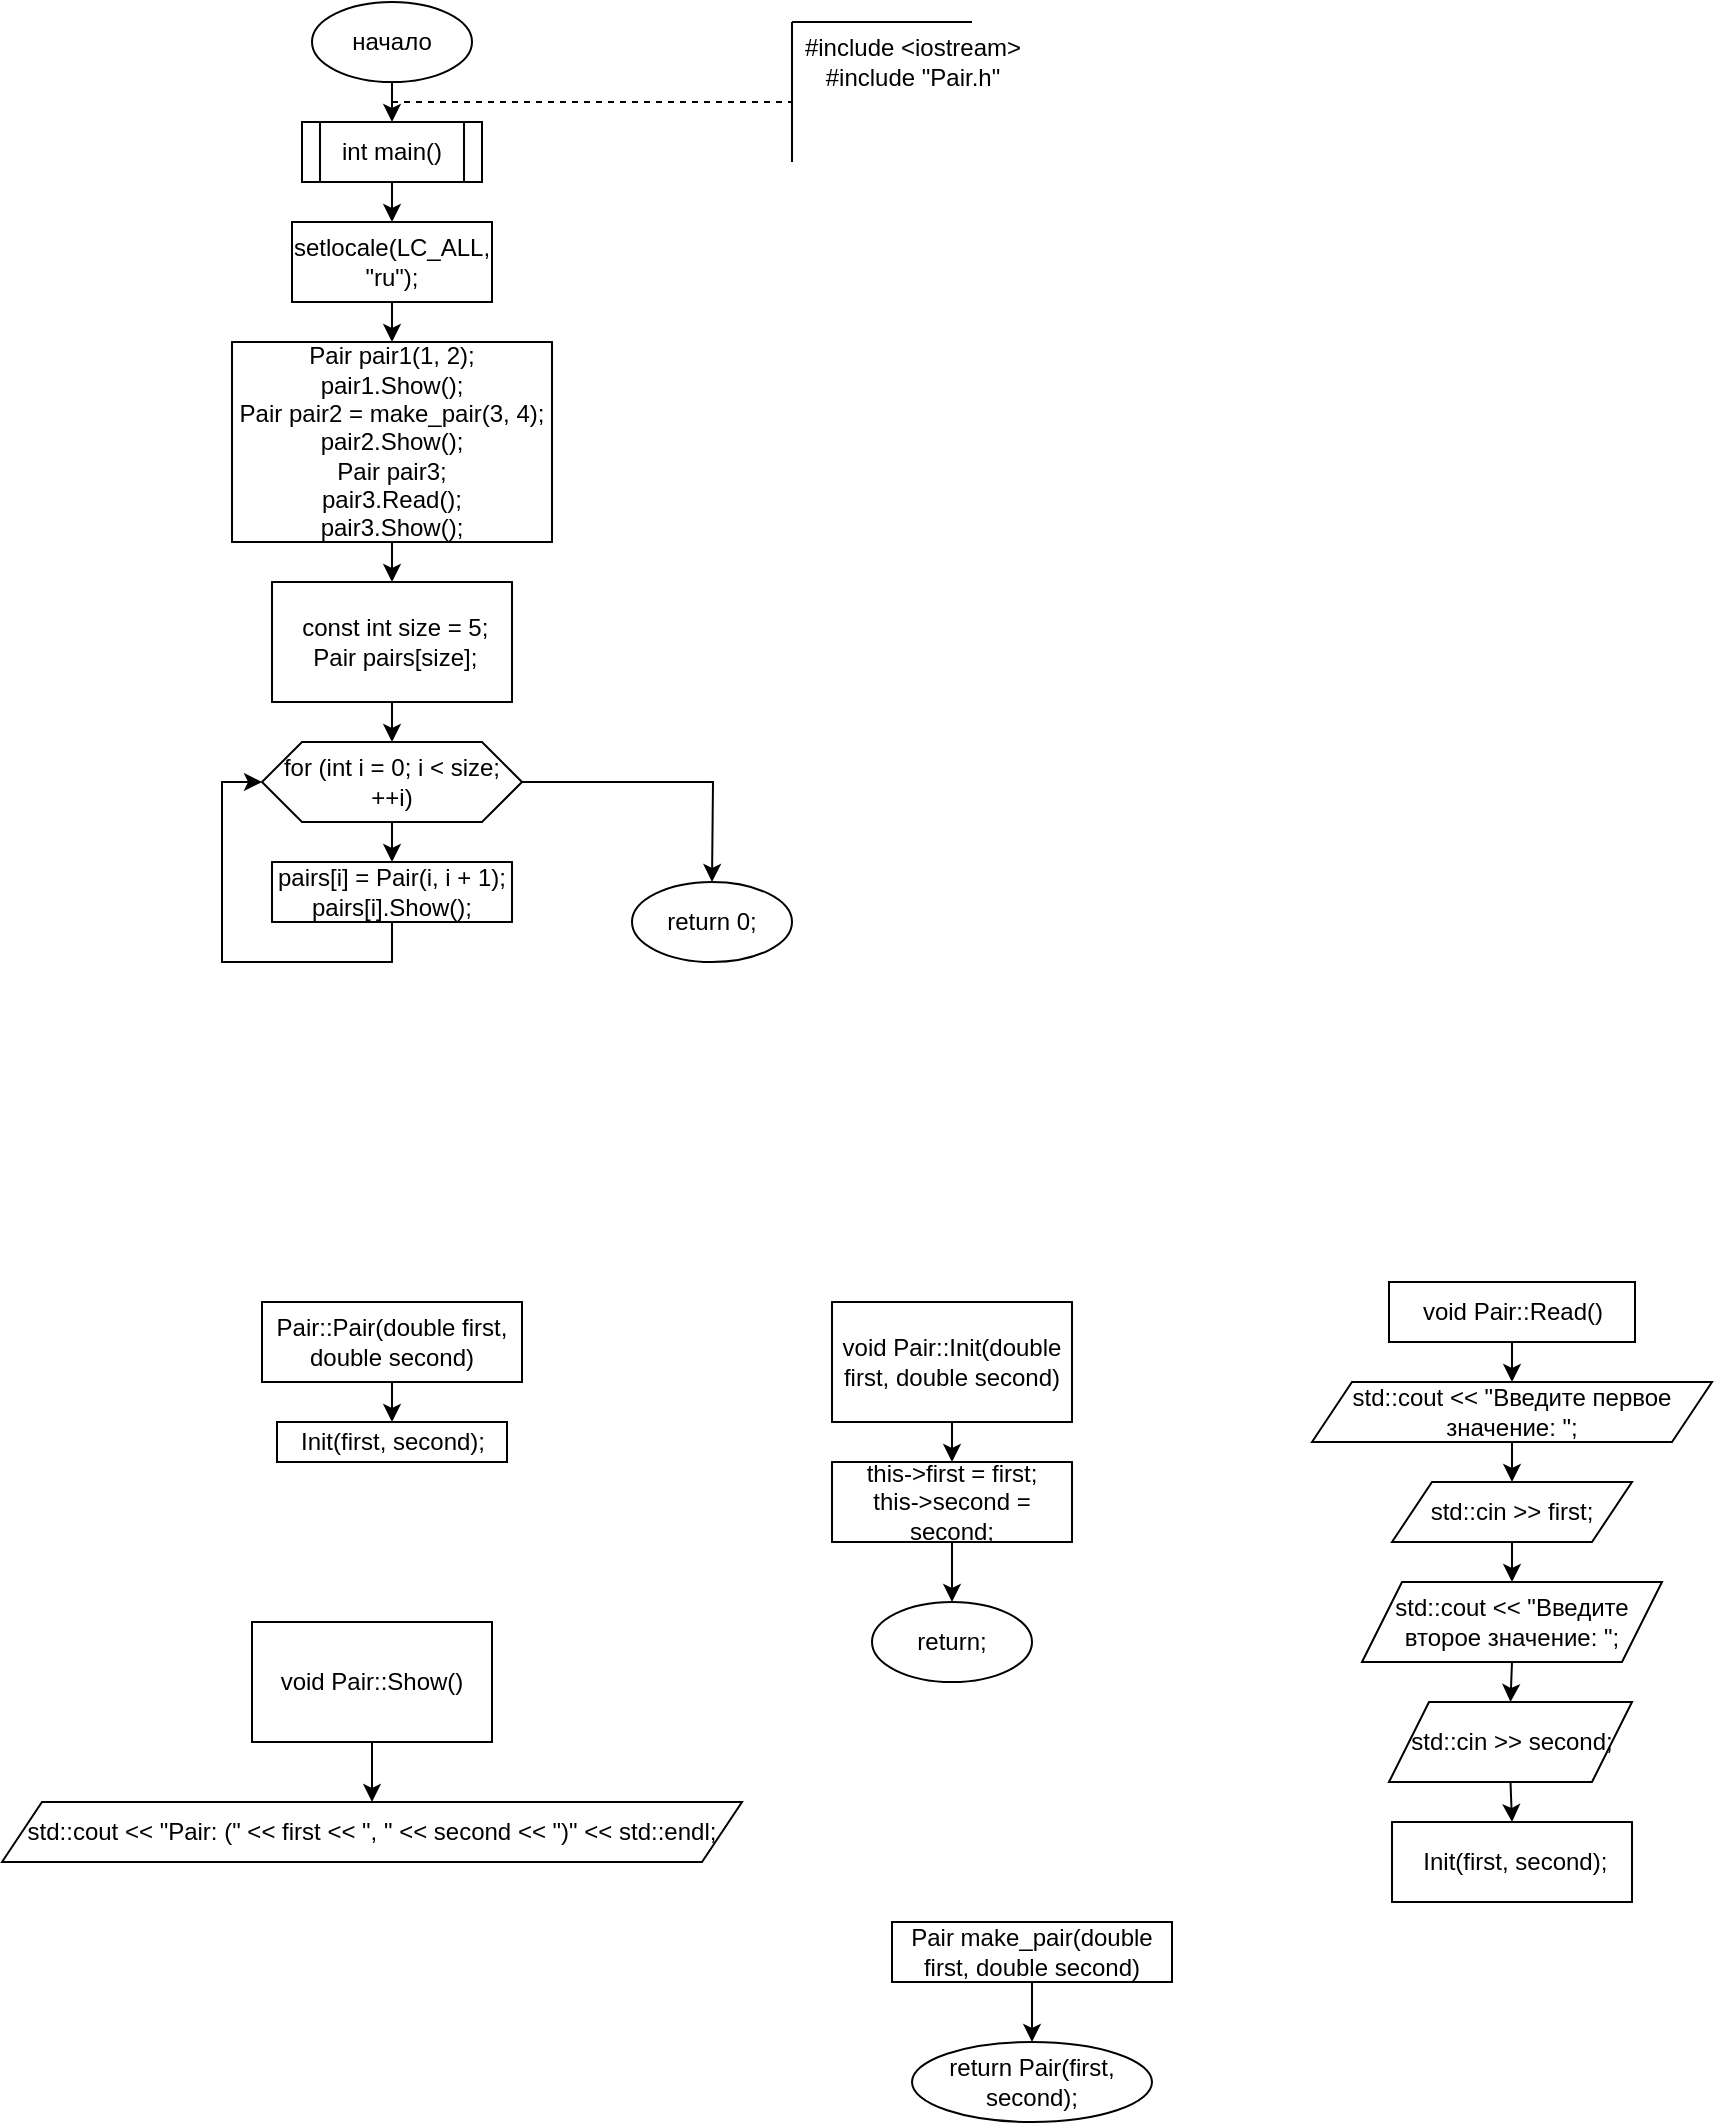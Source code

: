 <mxfile version="25.0.2">
  <diagram name="Страница — 1" id="PD7nIXChhI9BJC8aCGpo">
    <mxGraphModel dx="1219" dy="835" grid="1" gridSize="10" guides="1" tooltips="1" connect="1" arrows="1" fold="1" page="1" pageScale="1" pageWidth="827" pageHeight="1169" math="0" shadow="0">
      <root>
        <mxCell id="0" />
        <mxCell id="1" parent="0" />
        <mxCell id="Q98MzMo1md-TgH_pl_vJ-3" style="edgeStyle=orthogonalEdgeStyle;rounded=0;orthogonalLoop=1;jettySize=auto;html=1;exitX=0.5;exitY=1;exitDx=0;exitDy=0;entryX=0.5;entryY=0;entryDx=0;entryDy=0;" edge="1" parent="1" source="Q98MzMo1md-TgH_pl_vJ-1" target="Q98MzMo1md-TgH_pl_vJ-2">
          <mxGeometry relative="1" as="geometry" />
        </mxCell>
        <mxCell id="Q98MzMo1md-TgH_pl_vJ-1" value="начало" style="ellipse;whiteSpace=wrap;html=1;" vertex="1" parent="1">
          <mxGeometry x="360" width="80" height="40" as="geometry" />
        </mxCell>
        <mxCell id="Q98MzMo1md-TgH_pl_vJ-5" style="edgeStyle=orthogonalEdgeStyle;rounded=0;orthogonalLoop=1;jettySize=auto;html=1;exitX=0.5;exitY=1;exitDx=0;exitDy=0;entryX=0.5;entryY=0;entryDx=0;entryDy=0;" edge="1" parent="1" source="Q98MzMo1md-TgH_pl_vJ-2" target="Q98MzMo1md-TgH_pl_vJ-4">
          <mxGeometry relative="1" as="geometry" />
        </mxCell>
        <mxCell id="Q98MzMo1md-TgH_pl_vJ-2" value="int main()" style="shape=process;whiteSpace=wrap;html=1;backgroundOutline=1;" vertex="1" parent="1">
          <mxGeometry x="355" y="60" width="90" height="30" as="geometry" />
        </mxCell>
        <mxCell id="Q98MzMo1md-TgH_pl_vJ-7" style="edgeStyle=orthogonalEdgeStyle;rounded=0;orthogonalLoop=1;jettySize=auto;html=1;exitX=0.5;exitY=1;exitDx=0;exitDy=0;entryX=0.5;entryY=0;entryDx=0;entryDy=0;" edge="1" parent="1" source="Q98MzMo1md-TgH_pl_vJ-4" target="Q98MzMo1md-TgH_pl_vJ-6">
          <mxGeometry relative="1" as="geometry" />
        </mxCell>
        <mxCell id="Q98MzMo1md-TgH_pl_vJ-4" value="setlocale(LC_ALL, &quot;ru&quot;);" style="whiteSpace=wrap;html=1;" vertex="1" parent="1">
          <mxGeometry x="350" y="110" width="100" height="40" as="geometry" />
        </mxCell>
        <mxCell id="Q98MzMo1md-TgH_pl_vJ-9" style="edgeStyle=orthogonalEdgeStyle;rounded=0;orthogonalLoop=1;jettySize=auto;html=1;exitX=0.5;exitY=1;exitDx=0;exitDy=0;entryX=0.5;entryY=0;entryDx=0;entryDy=0;" edge="1" parent="1" source="Q98MzMo1md-TgH_pl_vJ-6" target="Q98MzMo1md-TgH_pl_vJ-8">
          <mxGeometry relative="1" as="geometry" />
        </mxCell>
        <mxCell id="Q98MzMo1md-TgH_pl_vJ-6" value="&lt;div&gt;Pair pair1(1, 2);&lt;/div&gt;&lt;div&gt;pair1.Show();&lt;/div&gt;&lt;div&gt;Pair pair2 = make_pair(3, 4);&lt;/div&gt;&lt;div&gt;pair2.Show();&lt;/div&gt;&lt;div&gt;&lt;span style=&quot;background-color: initial;&quot;&gt;Pair pair3;&lt;/span&gt;&lt;br&gt;&lt;/div&gt;&lt;div&gt;pair3.Read();&lt;/div&gt;&lt;div&gt;pair3.Show();&lt;/div&gt;" style="whiteSpace=wrap;html=1;" vertex="1" parent="1">
          <mxGeometry x="320" y="170" width="160" height="100" as="geometry" />
        </mxCell>
        <mxCell id="Q98MzMo1md-TgH_pl_vJ-14" style="edgeStyle=orthogonalEdgeStyle;rounded=0;orthogonalLoop=1;jettySize=auto;html=1;exitX=0.5;exitY=1;exitDx=0;exitDy=0;entryX=0.5;entryY=0;entryDx=0;entryDy=0;" edge="1" parent="1" source="Q98MzMo1md-TgH_pl_vJ-8" target="Q98MzMo1md-TgH_pl_vJ-10">
          <mxGeometry relative="1" as="geometry" />
        </mxCell>
        <mxCell id="Q98MzMo1md-TgH_pl_vJ-8" value="&lt;div&gt;&amp;nbsp;const int size = 5;&lt;/div&gt;&lt;div&gt;&amp;nbsp;Pair pairs[size];&lt;/div&gt;" style="whiteSpace=wrap;html=1;" vertex="1" parent="1">
          <mxGeometry x="340" y="290" width="120" height="60" as="geometry" />
        </mxCell>
        <mxCell id="Q98MzMo1md-TgH_pl_vJ-12" style="edgeStyle=orthogonalEdgeStyle;rounded=0;orthogonalLoop=1;jettySize=auto;html=1;exitX=0.5;exitY=1;exitDx=0;exitDy=0;entryX=0.5;entryY=0;entryDx=0;entryDy=0;" edge="1" parent="1" source="Q98MzMo1md-TgH_pl_vJ-10" target="Q98MzMo1md-TgH_pl_vJ-11">
          <mxGeometry relative="1" as="geometry" />
        </mxCell>
        <mxCell id="Q98MzMo1md-TgH_pl_vJ-15" style="edgeStyle=orthogonalEdgeStyle;rounded=0;orthogonalLoop=1;jettySize=auto;html=1;exitX=1;exitY=0.5;exitDx=0;exitDy=0;" edge="1" parent="1" source="Q98MzMo1md-TgH_pl_vJ-10">
          <mxGeometry relative="1" as="geometry">
            <mxPoint x="560" y="440" as="targetPoint" />
          </mxGeometry>
        </mxCell>
        <mxCell id="Q98MzMo1md-TgH_pl_vJ-10" value="for (int i = 0; i &amp;lt; size; ++i)" style="shape=hexagon;perimeter=hexagonPerimeter2;whiteSpace=wrap;html=1;fixedSize=1;" vertex="1" parent="1">
          <mxGeometry x="335" y="370" width="130" height="40" as="geometry" />
        </mxCell>
        <mxCell id="Q98MzMo1md-TgH_pl_vJ-13" style="edgeStyle=orthogonalEdgeStyle;rounded=0;orthogonalLoop=1;jettySize=auto;html=1;exitX=0.5;exitY=1;exitDx=0;exitDy=0;entryX=0;entryY=0.5;entryDx=0;entryDy=0;" edge="1" parent="1" source="Q98MzMo1md-TgH_pl_vJ-11" target="Q98MzMo1md-TgH_pl_vJ-10">
          <mxGeometry relative="1" as="geometry" />
        </mxCell>
        <mxCell id="Q98MzMo1md-TgH_pl_vJ-11" value="&lt;div&gt;pairs[i] = Pair(i, i + 1);&lt;/div&gt;&lt;div&gt;pairs[i].Show();&lt;/div&gt;" style="whiteSpace=wrap;html=1;" vertex="1" parent="1">
          <mxGeometry x="340" y="430" width="120" height="30" as="geometry" />
        </mxCell>
        <mxCell id="Q98MzMo1md-TgH_pl_vJ-16" value="return 0;" style="ellipse;whiteSpace=wrap;html=1;" vertex="1" parent="1">
          <mxGeometry x="520" y="440" width="80" height="40" as="geometry" />
        </mxCell>
        <mxCell id="Q98MzMo1md-TgH_pl_vJ-17" value="" style="endArrow=none;dashed=1;html=1;rounded=0;" edge="1" parent="1">
          <mxGeometry width="50" height="50" relative="1" as="geometry">
            <mxPoint x="400" y="50" as="sourcePoint" />
            <mxPoint x="600" y="50" as="targetPoint" />
          </mxGeometry>
        </mxCell>
        <mxCell id="Q98MzMo1md-TgH_pl_vJ-18" value="" style="endArrow=none;html=1;rounded=0;" edge="1" parent="1">
          <mxGeometry width="50" height="50" relative="1" as="geometry">
            <mxPoint x="600" y="80" as="sourcePoint" />
            <mxPoint x="600" y="10" as="targetPoint" />
          </mxGeometry>
        </mxCell>
        <mxCell id="Q98MzMo1md-TgH_pl_vJ-19" value="" style="endArrow=none;html=1;rounded=0;" edge="1" parent="1">
          <mxGeometry width="50" height="50" relative="1" as="geometry">
            <mxPoint x="690" y="10" as="sourcePoint" />
            <mxPoint x="600" y="10" as="targetPoint" />
          </mxGeometry>
        </mxCell>
        <mxCell id="Q98MzMo1md-TgH_pl_vJ-20" value="&lt;div&gt;#include &amp;lt;iostream&amp;gt;&lt;/div&gt;&lt;div&gt;#include &quot;Pair.h&quot;&lt;/div&gt;" style="text;html=1;align=center;verticalAlign=middle;resizable=0;points=[];autosize=1;strokeColor=none;fillColor=none;" vertex="1" parent="1">
          <mxGeometry x="595" y="10" width="130" height="40" as="geometry" />
        </mxCell>
        <mxCell id="Q98MzMo1md-TgH_pl_vJ-23" style="edgeStyle=orthogonalEdgeStyle;rounded=0;orthogonalLoop=1;jettySize=auto;html=1;exitX=0.5;exitY=1;exitDx=0;exitDy=0;entryX=0.5;entryY=0;entryDx=0;entryDy=0;" edge="1" parent="1" source="Q98MzMo1md-TgH_pl_vJ-21" target="Q98MzMo1md-TgH_pl_vJ-22">
          <mxGeometry relative="1" as="geometry" />
        </mxCell>
        <mxCell id="Q98MzMo1md-TgH_pl_vJ-21" value="Pair::Pair(double first, double second)" style="whiteSpace=wrap;html=1;" vertex="1" parent="1">
          <mxGeometry x="335" y="650" width="130" height="40" as="geometry" />
        </mxCell>
        <mxCell id="Q98MzMo1md-TgH_pl_vJ-22" value="Init(first, second);" style="whiteSpace=wrap;html=1;" vertex="1" parent="1">
          <mxGeometry x="342.5" y="710" width="115" height="20" as="geometry" />
        </mxCell>
        <mxCell id="Q98MzMo1md-TgH_pl_vJ-27" style="edgeStyle=orthogonalEdgeStyle;rounded=0;orthogonalLoop=1;jettySize=auto;html=1;exitX=0.5;exitY=1;exitDx=0;exitDy=0;entryX=0.5;entryY=0;entryDx=0;entryDy=0;" edge="1" parent="1" source="Q98MzMo1md-TgH_pl_vJ-24" target="Q98MzMo1md-TgH_pl_vJ-25">
          <mxGeometry relative="1" as="geometry" />
        </mxCell>
        <mxCell id="Q98MzMo1md-TgH_pl_vJ-24" value="void Pair::Init(double first, double second)" style="whiteSpace=wrap;html=1;" vertex="1" parent="1">
          <mxGeometry x="620" y="650" width="120" height="60" as="geometry" />
        </mxCell>
        <mxCell id="Q98MzMo1md-TgH_pl_vJ-29" style="edgeStyle=orthogonalEdgeStyle;rounded=0;orthogonalLoop=1;jettySize=auto;html=1;exitX=0.5;exitY=1;exitDx=0;exitDy=0;entryX=0.5;entryY=0;entryDx=0;entryDy=0;" edge="1" parent="1" source="Q98MzMo1md-TgH_pl_vJ-25" target="Q98MzMo1md-TgH_pl_vJ-28">
          <mxGeometry relative="1" as="geometry" />
        </mxCell>
        <mxCell id="Q98MzMo1md-TgH_pl_vJ-25" value="&lt;div&gt;this-&amp;gt;first = first;&lt;/div&gt;&lt;div&gt;this-&amp;gt;second = second;&lt;/div&gt;" style="whiteSpace=wrap;html=1;" vertex="1" parent="1">
          <mxGeometry x="620" y="730" width="120" height="40" as="geometry" />
        </mxCell>
        <mxCell id="Q98MzMo1md-TgH_pl_vJ-28" value="return;" style="ellipse;whiteSpace=wrap;html=1;" vertex="1" parent="1">
          <mxGeometry x="640" y="800" width="80" height="40" as="geometry" />
        </mxCell>
        <mxCell id="Q98MzMo1md-TgH_pl_vJ-32" style="edgeStyle=orthogonalEdgeStyle;rounded=0;orthogonalLoop=1;jettySize=auto;html=1;exitX=0.5;exitY=1;exitDx=0;exitDy=0;entryX=0.5;entryY=0;entryDx=0;entryDy=0;" edge="1" parent="1" source="Q98MzMo1md-TgH_pl_vJ-30" target="Q98MzMo1md-TgH_pl_vJ-31">
          <mxGeometry relative="1" as="geometry" />
        </mxCell>
        <mxCell id="Q98MzMo1md-TgH_pl_vJ-30" value="void Pair::Read()" style="whiteSpace=wrap;html=1;" vertex="1" parent="1">
          <mxGeometry x="898.5" y="640" width="123" height="30" as="geometry" />
        </mxCell>
        <mxCell id="Q98MzMo1md-TgH_pl_vJ-35" style="edgeStyle=orthogonalEdgeStyle;rounded=0;orthogonalLoop=1;jettySize=auto;html=1;exitX=0.5;exitY=1;exitDx=0;exitDy=0;entryX=0.5;entryY=0;entryDx=0;entryDy=0;" edge="1" parent="1" source="Q98MzMo1md-TgH_pl_vJ-31" target="Q98MzMo1md-TgH_pl_vJ-33">
          <mxGeometry relative="1" as="geometry" />
        </mxCell>
        <mxCell id="Q98MzMo1md-TgH_pl_vJ-31" value="std::cout &amp;lt;&amp;lt; &quot;Введите первое значение: &quot;;" style="shape=parallelogram;perimeter=parallelogramPerimeter;whiteSpace=wrap;html=1;fixedSize=1;" vertex="1" parent="1">
          <mxGeometry x="860" y="690" width="200" height="30" as="geometry" />
        </mxCell>
        <mxCell id="Q98MzMo1md-TgH_pl_vJ-37" style="edgeStyle=orthogonalEdgeStyle;rounded=0;orthogonalLoop=1;jettySize=auto;html=1;exitX=0.5;exitY=1;exitDx=0;exitDy=0;entryX=0.5;entryY=0;entryDx=0;entryDy=0;" edge="1" parent="1" source="Q98MzMo1md-TgH_pl_vJ-33" target="Q98MzMo1md-TgH_pl_vJ-36">
          <mxGeometry relative="1" as="geometry" />
        </mxCell>
        <mxCell id="Q98MzMo1md-TgH_pl_vJ-33" value="std::cin &amp;gt;&amp;gt; first;" style="shape=parallelogram;perimeter=parallelogramPerimeter;whiteSpace=wrap;html=1;fixedSize=1;" vertex="1" parent="1">
          <mxGeometry x="900" y="740" width="120" height="30" as="geometry" />
        </mxCell>
        <mxCell id="Q98MzMo1md-TgH_pl_vJ-42" style="edgeStyle=orthogonalEdgeStyle;rounded=0;orthogonalLoop=1;jettySize=auto;html=1;exitX=0.5;exitY=1;exitDx=0;exitDy=0;entryX=0.5;entryY=0;entryDx=0;entryDy=0;" edge="1" parent="1" source="Q98MzMo1md-TgH_pl_vJ-36" target="Q98MzMo1md-TgH_pl_vJ-38">
          <mxGeometry relative="1" as="geometry" />
        </mxCell>
        <mxCell id="Q98MzMo1md-TgH_pl_vJ-36" value="std::cout &amp;lt;&amp;lt; &quot;Введите второе значение: &quot;;" style="shape=parallelogram;perimeter=parallelogramPerimeter;whiteSpace=wrap;html=1;fixedSize=1;" vertex="1" parent="1">
          <mxGeometry x="885" y="790" width="150" height="40" as="geometry" />
        </mxCell>
        <mxCell id="Q98MzMo1md-TgH_pl_vJ-41" style="edgeStyle=orthogonalEdgeStyle;rounded=0;orthogonalLoop=1;jettySize=auto;html=1;exitX=0.5;exitY=1;exitDx=0;exitDy=0;entryX=0.5;entryY=0;entryDx=0;entryDy=0;" edge="1" parent="1" source="Q98MzMo1md-TgH_pl_vJ-38" target="Q98MzMo1md-TgH_pl_vJ-39">
          <mxGeometry relative="1" as="geometry" />
        </mxCell>
        <mxCell id="Q98MzMo1md-TgH_pl_vJ-38" value="std::cin &amp;gt;&amp;gt; second;" style="shape=parallelogram;perimeter=parallelogramPerimeter;whiteSpace=wrap;html=1;fixedSize=1;" vertex="1" parent="1">
          <mxGeometry x="898.5" y="850" width="121.5" height="40" as="geometry" />
        </mxCell>
        <mxCell id="Q98MzMo1md-TgH_pl_vJ-39" value="&amp;nbsp;Init(first, second);" style="whiteSpace=wrap;html=1;" vertex="1" parent="1">
          <mxGeometry x="900" y="910" width="120" height="40" as="geometry" />
        </mxCell>
        <mxCell id="Q98MzMo1md-TgH_pl_vJ-45" style="edgeStyle=orthogonalEdgeStyle;rounded=0;orthogonalLoop=1;jettySize=auto;html=1;exitX=0.5;exitY=1;exitDx=0;exitDy=0;entryX=0.5;entryY=0;entryDx=0;entryDy=0;" edge="1" parent="1" source="Q98MzMo1md-TgH_pl_vJ-43" target="Q98MzMo1md-TgH_pl_vJ-44">
          <mxGeometry relative="1" as="geometry" />
        </mxCell>
        <mxCell id="Q98MzMo1md-TgH_pl_vJ-43" value="void Pair::Show()" style="whiteSpace=wrap;html=1;" vertex="1" parent="1">
          <mxGeometry x="330" y="810" width="120" height="60" as="geometry" />
        </mxCell>
        <mxCell id="Q98MzMo1md-TgH_pl_vJ-44" value="std::cout &amp;lt;&amp;lt; &quot;Pair: (&quot; &amp;lt;&amp;lt; first &amp;lt;&amp;lt; &quot;, &quot; &amp;lt;&amp;lt; second &amp;lt;&amp;lt; &quot;)&quot; &amp;lt;&amp;lt; std::endl;" style="shape=parallelogram;perimeter=parallelogramPerimeter;whiteSpace=wrap;html=1;fixedSize=1;" vertex="1" parent="1">
          <mxGeometry x="205" y="900" width="370" height="30" as="geometry" />
        </mxCell>
        <mxCell id="Q98MzMo1md-TgH_pl_vJ-48" style="edgeStyle=orthogonalEdgeStyle;rounded=0;orthogonalLoop=1;jettySize=auto;html=1;exitX=0.5;exitY=1;exitDx=0;exitDy=0;entryX=0.5;entryY=0;entryDx=0;entryDy=0;" edge="1" parent="1" source="Q98MzMo1md-TgH_pl_vJ-46" target="Q98MzMo1md-TgH_pl_vJ-47">
          <mxGeometry relative="1" as="geometry" />
        </mxCell>
        <mxCell id="Q98MzMo1md-TgH_pl_vJ-46" value="Pair make_pair(double first, double second)" style="whiteSpace=wrap;html=1;" vertex="1" parent="1">
          <mxGeometry x="650" y="960" width="140" height="30" as="geometry" />
        </mxCell>
        <mxCell id="Q98MzMo1md-TgH_pl_vJ-47" value="return Pair(first, second);" style="ellipse;whiteSpace=wrap;html=1;" vertex="1" parent="1">
          <mxGeometry x="660" y="1020" width="120" height="40" as="geometry" />
        </mxCell>
      </root>
    </mxGraphModel>
  </diagram>
</mxfile>
